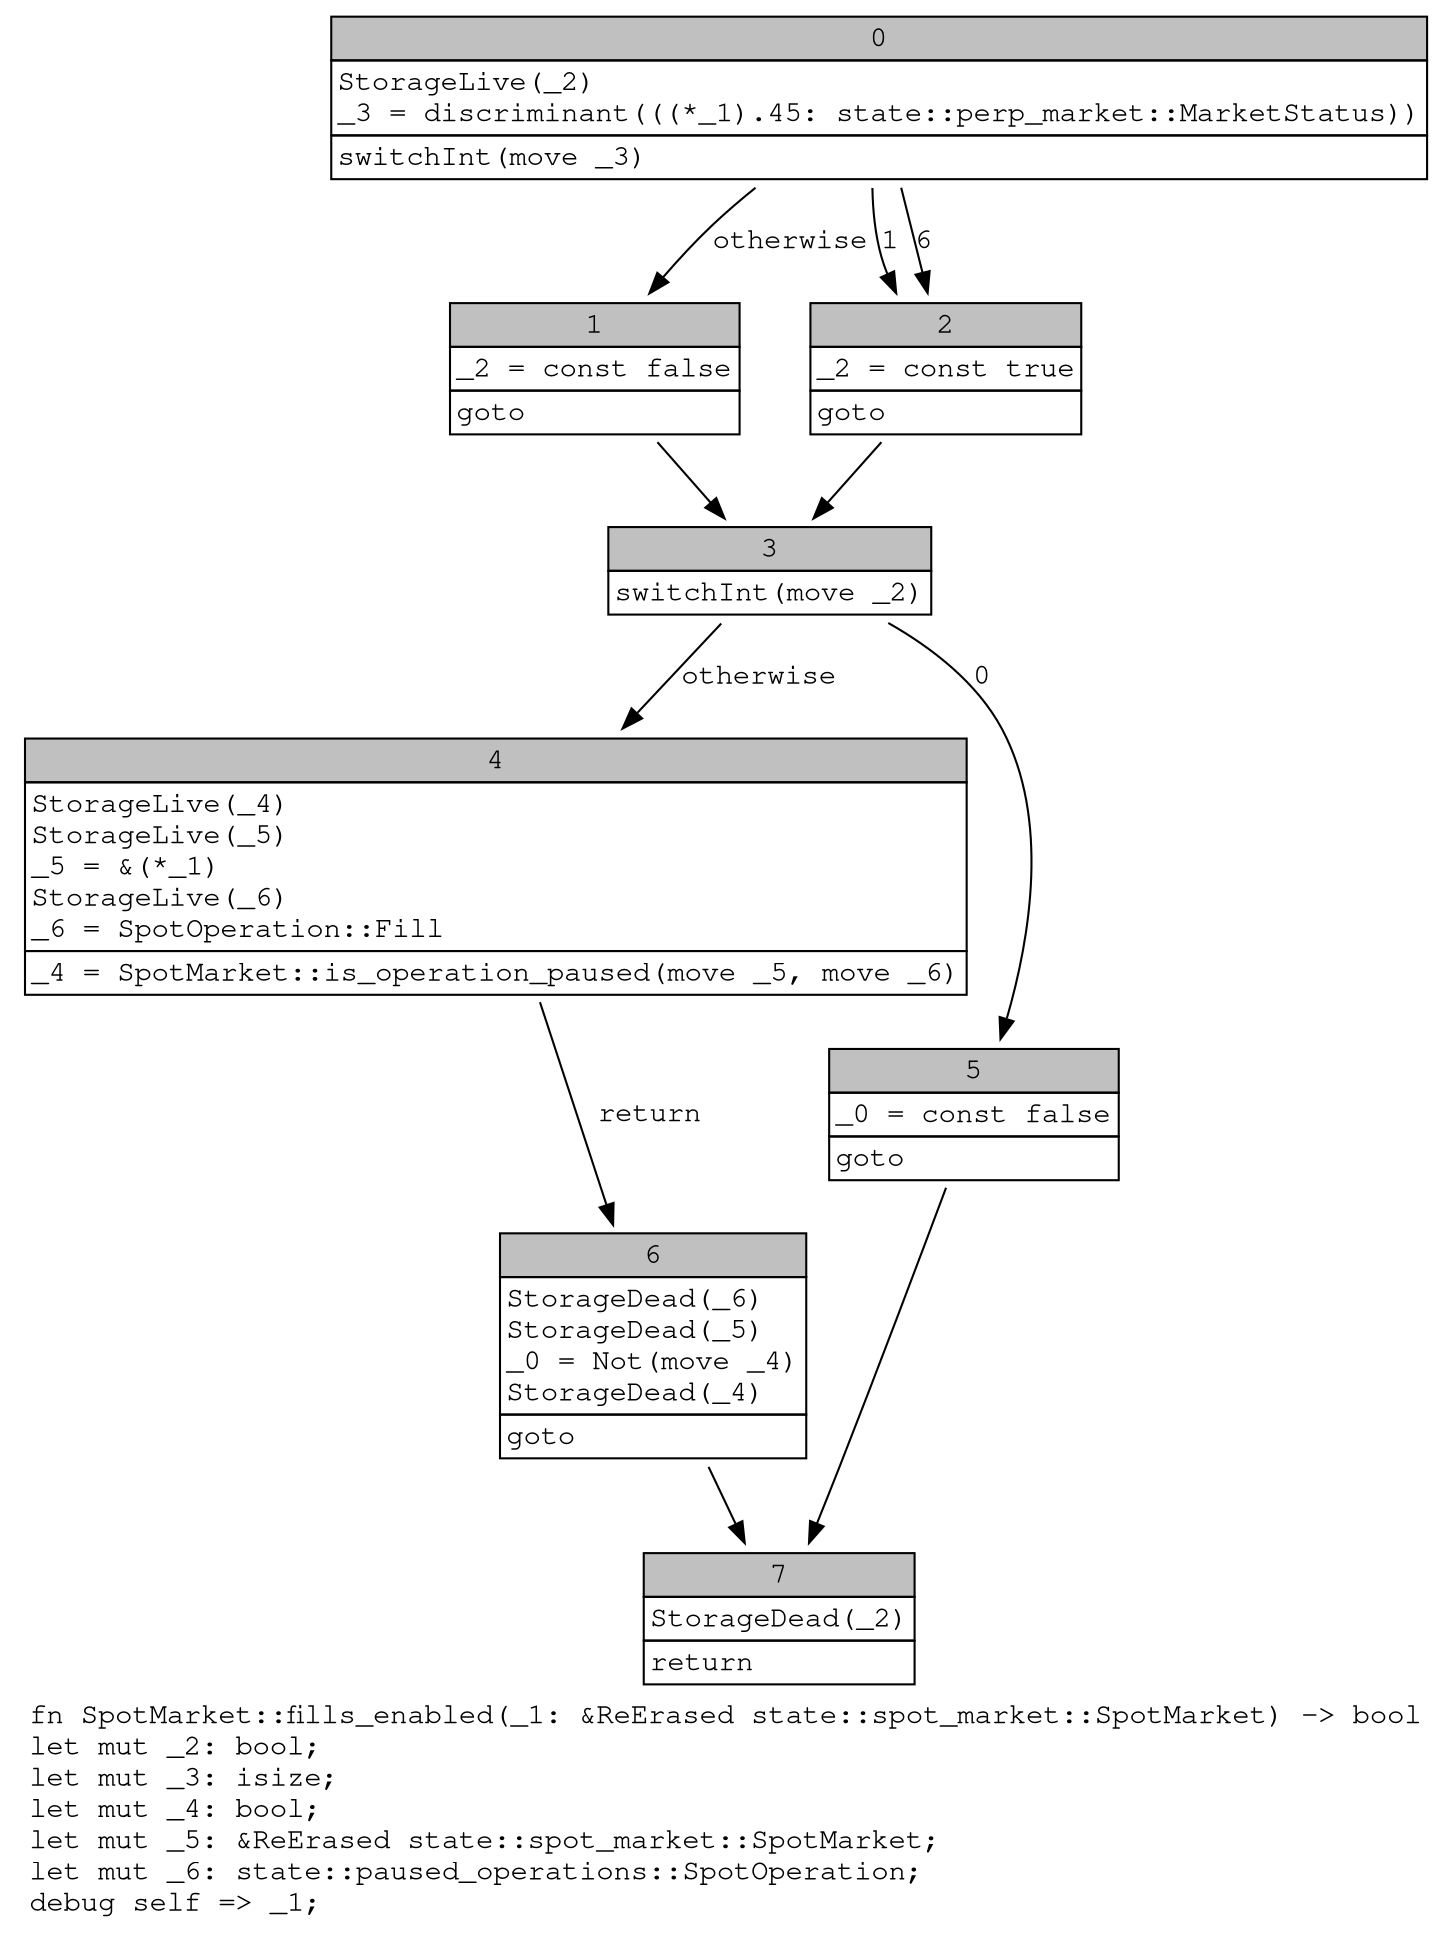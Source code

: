 digraph Mir_0_4077 {
    graph [fontname="Courier, monospace"];
    node [fontname="Courier, monospace"];
    edge [fontname="Courier, monospace"];
    label=<fn SpotMarket::fills_enabled(_1: &amp;ReErased state::spot_market::SpotMarket) -&gt; bool<br align="left"/>let mut _2: bool;<br align="left"/>let mut _3: isize;<br align="left"/>let mut _4: bool;<br align="left"/>let mut _5: &amp;ReErased state::spot_market::SpotMarket;<br align="left"/>let mut _6: state::paused_operations::SpotOperation;<br align="left"/>debug self =&gt; _1;<br align="left"/>>;
    bb0__0_4077 [shape="none", label=<<table border="0" cellborder="1" cellspacing="0"><tr><td bgcolor="gray" align="center" colspan="1">0</td></tr><tr><td align="left" balign="left">StorageLive(_2)<br/>_3 = discriminant(((*_1).45: state::perp_market::MarketStatus))<br/></td></tr><tr><td align="left">switchInt(move _3)</td></tr></table>>];
    bb1__0_4077 [shape="none", label=<<table border="0" cellborder="1" cellspacing="0"><tr><td bgcolor="gray" align="center" colspan="1">1</td></tr><tr><td align="left" balign="left">_2 = const false<br/></td></tr><tr><td align="left">goto</td></tr></table>>];
    bb2__0_4077 [shape="none", label=<<table border="0" cellborder="1" cellspacing="0"><tr><td bgcolor="gray" align="center" colspan="1">2</td></tr><tr><td align="left" balign="left">_2 = const true<br/></td></tr><tr><td align="left">goto</td></tr></table>>];
    bb3__0_4077 [shape="none", label=<<table border="0" cellborder="1" cellspacing="0"><tr><td bgcolor="gray" align="center" colspan="1">3</td></tr><tr><td align="left">switchInt(move _2)</td></tr></table>>];
    bb4__0_4077 [shape="none", label=<<table border="0" cellborder="1" cellspacing="0"><tr><td bgcolor="gray" align="center" colspan="1">4</td></tr><tr><td align="left" balign="left">StorageLive(_4)<br/>StorageLive(_5)<br/>_5 = &amp;(*_1)<br/>StorageLive(_6)<br/>_6 = SpotOperation::Fill<br/></td></tr><tr><td align="left">_4 = SpotMarket::is_operation_paused(move _5, move _6)</td></tr></table>>];
    bb5__0_4077 [shape="none", label=<<table border="0" cellborder="1" cellspacing="0"><tr><td bgcolor="gray" align="center" colspan="1">5</td></tr><tr><td align="left" balign="left">_0 = const false<br/></td></tr><tr><td align="left">goto</td></tr></table>>];
    bb6__0_4077 [shape="none", label=<<table border="0" cellborder="1" cellspacing="0"><tr><td bgcolor="gray" align="center" colspan="1">6</td></tr><tr><td align="left" balign="left">StorageDead(_6)<br/>StorageDead(_5)<br/>_0 = Not(move _4)<br/>StorageDead(_4)<br/></td></tr><tr><td align="left">goto</td></tr></table>>];
    bb7__0_4077 [shape="none", label=<<table border="0" cellborder="1" cellspacing="0"><tr><td bgcolor="gray" align="center" colspan="1">7</td></tr><tr><td align="left" balign="left">StorageDead(_2)<br/></td></tr><tr><td align="left">return</td></tr></table>>];
    bb0__0_4077 -> bb2__0_4077 [label="1"];
    bb0__0_4077 -> bb2__0_4077 [label="6"];
    bb0__0_4077 -> bb1__0_4077 [label="otherwise"];
    bb1__0_4077 -> bb3__0_4077 [label=""];
    bb2__0_4077 -> bb3__0_4077 [label=""];
    bb3__0_4077 -> bb5__0_4077 [label="0"];
    bb3__0_4077 -> bb4__0_4077 [label="otherwise"];
    bb4__0_4077 -> bb6__0_4077 [label="return"];
    bb5__0_4077 -> bb7__0_4077 [label=""];
    bb6__0_4077 -> bb7__0_4077 [label=""];
}
